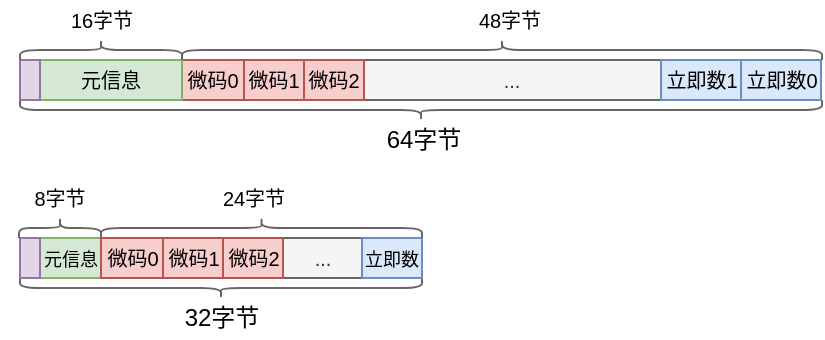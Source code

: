 <mxfile>
    <diagram id="mO9nOg4nS-g-RHbFiSy1" name="第 1 页">
        <mxGraphModel dx="608" dy="404" grid="1" gridSize="10" guides="1" tooltips="1" connect="1" arrows="1" fold="1" page="1" pageScale="1" pageWidth="827" pageHeight="1169" math="0" shadow="0">
            <root>
                <mxCell id="0"/>
                <mxCell id="1" parent="0"/>
                <mxCell id="2" value="" style="shape=curlyBracket;whiteSpace=wrap;html=1;rounded=1;labelPosition=left;verticalLabelPosition=middle;align=right;verticalAlign=middle;fillColor=#f5f5f5;fontColor=#333333;strokeColor=#666666;direction=north;" vertex="1" parent="1">
                    <mxGeometry x="119" y="160" width="401" height="10" as="geometry"/>
                </mxCell>
                <mxCell id="3" value="64字节" style="text;html=1;strokeColor=none;fillColor=none;align=center;verticalAlign=middle;whiteSpace=wrap;rounded=0;" vertex="1" parent="1">
                    <mxGeometry x="291" y="170" width="60" height="20" as="geometry"/>
                </mxCell>
                <mxCell id="4" value="&lt;font style=&quot;font-size: 10px;&quot; face=&quot;Helvetica&quot;&gt;微码0&lt;/font&gt;" style="rounded=0;whiteSpace=wrap;html=1;fontFamily=mono;fillColor=#f8cecc;strokeColor=#b85450;gradientColor=none;gradientDirection=west;" vertex="1" parent="1">
                    <mxGeometry x="200" y="140" width="31" height="20" as="geometry"/>
                </mxCell>
                <mxCell id="5" value="&lt;font face=&quot;Helvetica&quot;&gt;&lt;span style=&quot;font-size: 10px;&quot;&gt;微码1&lt;/span&gt;&lt;/font&gt;" style="rounded=0;whiteSpace=wrap;html=1;fontFamily=mono;fillColor=#f8cecc;strokeColor=#b85450;gradientColor=none;gradientDirection=west;" vertex="1" parent="1">
                    <mxGeometry x="231" y="140" width="30" height="20" as="geometry"/>
                </mxCell>
                <mxCell id="7" value="&lt;font face=&quot;Helvetica&quot;&gt;&lt;span style=&quot;font-size: 10px;&quot;&gt;...&lt;/span&gt;&lt;/font&gt;" style="rounded=0;whiteSpace=wrap;html=1;fontFamily=mono;fillColor=#f5f5f5;strokeColor=#666666;gradientDirection=west;fontColor=#333333;" vertex="1" parent="1">
                    <mxGeometry x="290" y="140" width="150" height="20" as="geometry"/>
                </mxCell>
                <mxCell id="8" value="&lt;font style=&quot;font-size: 10px;&quot; face=&quot;Helvetica&quot;&gt;立即数1&lt;/font&gt;" style="rounded=0;whiteSpace=wrap;html=1;fontFamily=mono;fillColor=#dae8fc;strokeColor=#6c8ebf;gradientDirection=west;" vertex="1" parent="1">
                    <mxGeometry x="439.5" y="140" width="40" height="20" as="geometry"/>
                </mxCell>
                <mxCell id="9" value="&lt;font style=&quot;font-size: 10px;&quot; face=&quot;Helvetica&quot;&gt;立即数0&lt;/font&gt;" style="rounded=0;whiteSpace=wrap;html=1;fontFamily=mono;fillColor=#dae8fc;strokeColor=#6c8ebf;gradientDirection=west;" vertex="1" parent="1">
                    <mxGeometry x="479.5" y="140" width="40" height="20" as="geometry"/>
                </mxCell>
                <mxCell id="10" value="&lt;font face=&quot;Helvetica&quot;&gt;&lt;span style=&quot;font-size: 10px;&quot;&gt;元信息&lt;/span&gt;&lt;/font&gt;" style="rounded=0;whiteSpace=wrap;html=1;fontFamily=mono;fillColor=#d5e8d4;strokeColor=#82b366;gradientDirection=west;" vertex="1" parent="1">
                    <mxGeometry x="129" y="140" width="71" height="20" as="geometry"/>
                </mxCell>
                <mxCell id="11" value="" style="rounded=0;whiteSpace=wrap;html=1;fontFamily=mono;fillColor=#e1d5e7;strokeColor=#9673a6;gradientDirection=west;" vertex="1" parent="1">
                    <mxGeometry x="119" y="140" width="10" height="20" as="geometry"/>
                </mxCell>
                <mxCell id="12" value="" style="shape=curlyBracket;whiteSpace=wrap;html=1;rounded=1;labelPosition=left;verticalLabelPosition=middle;align=right;verticalAlign=middle;fillColor=#f5f5f5;fontColor=#333333;strokeColor=#666666;direction=north;" vertex="1" parent="1">
                    <mxGeometry x="119" y="249" width="201" height="10" as="geometry"/>
                </mxCell>
                <mxCell id="20" value="&lt;font style=&quot;font-size: 9px;&quot; face=&quot;Helvetica&quot;&gt;元信息&lt;/font&gt;" style="rounded=0;whiteSpace=wrap;html=1;fontFamily=mono;fillColor=#d5e8d4;strokeColor=#82b366;gradientDirection=west;" vertex="1" parent="1">
                    <mxGeometry x="129" y="229" width="31" height="20" as="geometry"/>
                </mxCell>
                <mxCell id="21" value="" style="rounded=0;whiteSpace=wrap;html=1;fontFamily=mono;fillColor=#e1d5e7;strokeColor=#9673a6;gradientDirection=west;" vertex="1" parent="1">
                    <mxGeometry x="119" y="229" width="10" height="20" as="geometry"/>
                </mxCell>
                <mxCell id="22" value="" style="shape=curlyBracket;whiteSpace=wrap;html=1;rounded=1;labelPosition=left;verticalLabelPosition=middle;align=right;verticalAlign=middle;fillColor=#f5f5f5;fontColor=#333333;strokeColor=#666666;direction=south;" vertex="1" parent="1">
                    <mxGeometry x="200" y="130" width="320" height="10" as="geometry"/>
                </mxCell>
                <mxCell id="23" value="" style="shape=curlyBracket;whiteSpace=wrap;html=1;rounded=1;labelPosition=left;verticalLabelPosition=middle;align=right;verticalAlign=middle;fillColor=#f5f5f5;fontColor=#333333;strokeColor=#666666;direction=south;" vertex="1" parent="1">
                    <mxGeometry x="119" y="130" width="81" height="10" as="geometry"/>
                </mxCell>
                <mxCell id="24" value="&lt;font style=&quot;font-size: 10px;&quot;&gt;16字节&lt;/font&gt;" style="text;html=1;strokeColor=none;fillColor=none;align=center;verticalAlign=middle;whiteSpace=wrap;rounded=0;" vertex="1" parent="1">
                    <mxGeometry x="130" y="110" width="60" height="20" as="geometry"/>
                </mxCell>
                <mxCell id="25" value="&lt;font style=&quot;font-size: 10px;&quot;&gt;48字节&lt;/font&gt;" style="text;html=1;strokeColor=none;fillColor=none;align=center;verticalAlign=middle;whiteSpace=wrap;rounded=0;" vertex="1" parent="1">
                    <mxGeometry x="334" y="110" width="60" height="20" as="geometry"/>
                </mxCell>
                <mxCell id="26" value="&lt;font face=&quot;Helvetica&quot;&gt;&lt;span style=&quot;font-size: 10px;&quot;&gt;微码2&lt;/span&gt;&lt;/font&gt;" style="rounded=0;whiteSpace=wrap;html=1;fontFamily=mono;fillColor=#f8cecc;strokeColor=#b85450;gradientColor=none;gradientDirection=west;" vertex="1" parent="1">
                    <mxGeometry x="261" y="140" width="30" height="20" as="geometry"/>
                </mxCell>
                <mxCell id="27" value="&lt;font style=&quot;font-size: 10px;&quot; face=&quot;Helvetica&quot;&gt;微码0&lt;/font&gt;" style="rounded=0;whiteSpace=wrap;html=1;fontFamily=mono;fillColor=#f8cecc;strokeColor=#b85450;gradientColor=none;gradientDirection=west;" vertex="1" parent="1">
                    <mxGeometry x="159.5" y="229" width="31" height="20" as="geometry"/>
                </mxCell>
                <mxCell id="28" value="&lt;font face=&quot;Helvetica&quot;&gt;&lt;span style=&quot;font-size: 10px;&quot;&gt;微码1&lt;/span&gt;&lt;/font&gt;" style="rounded=0;whiteSpace=wrap;html=1;fontFamily=mono;fillColor=#f8cecc;strokeColor=#b85450;gradientColor=none;gradientDirection=west;" vertex="1" parent="1">
                    <mxGeometry x="190.5" y="229" width="30" height="20" as="geometry"/>
                </mxCell>
                <mxCell id="29" value="&lt;font face=&quot;Helvetica&quot;&gt;&lt;span style=&quot;font-size: 10px;&quot;&gt;...&lt;/span&gt;&lt;/font&gt;" style="rounded=0;whiteSpace=wrap;html=1;fontFamily=mono;fillColor=#f5f5f5;strokeColor=#666666;gradientDirection=west;fontColor=#333333;" vertex="1" parent="1">
                    <mxGeometry x="249.5" y="229" width="40.5" height="20" as="geometry"/>
                </mxCell>
                <mxCell id="30" value="&lt;font style=&quot;font-size: 9px;&quot; face=&quot;Helvetica&quot;&gt;立即数&lt;/font&gt;" style="rounded=0;whiteSpace=wrap;html=1;fontFamily=mono;fillColor=#dae8fc;strokeColor=#6c8ebf;gradientDirection=west;" vertex="1" parent="1">
                    <mxGeometry x="290" y="229" width="30" height="20" as="geometry"/>
                </mxCell>
                <mxCell id="32" value="" style="shape=curlyBracket;whiteSpace=wrap;html=1;rounded=1;labelPosition=left;verticalLabelPosition=middle;align=right;verticalAlign=middle;fillColor=#f5f5f5;fontColor=#333333;strokeColor=#666666;direction=south;" vertex="1" parent="1">
                    <mxGeometry x="159.5" y="219" width="160.5" height="10" as="geometry"/>
                </mxCell>
                <mxCell id="33" value="&lt;font face=&quot;Helvetica&quot;&gt;&lt;span style=&quot;font-size: 10px;&quot;&gt;微码2&lt;/span&gt;&lt;/font&gt;" style="rounded=0;whiteSpace=wrap;html=1;fontFamily=mono;fillColor=#f8cecc;strokeColor=#b85450;gradientColor=none;gradientDirection=west;" vertex="1" parent="1">
                    <mxGeometry x="220.5" y="229" width="30" height="20" as="geometry"/>
                </mxCell>
                <mxCell id="34" value="32字节" style="text;html=1;strokeColor=none;fillColor=none;align=center;verticalAlign=middle;whiteSpace=wrap;rounded=0;" vertex="1" parent="1">
                    <mxGeometry x="189.5" y="259" width="60" height="20" as="geometry"/>
                </mxCell>
                <mxCell id="35" value="" style="shape=curlyBracket;whiteSpace=wrap;html=1;rounded=1;labelPosition=left;verticalLabelPosition=middle;align=right;verticalAlign=middle;fillColor=#f5f5f5;fontColor=#333333;strokeColor=#666666;direction=south;" vertex="1" parent="1">
                    <mxGeometry x="118.5" y="219" width="41" height="10" as="geometry"/>
                </mxCell>
                <mxCell id="36" value="&lt;font style=&quot;font-size: 10px;&quot;&gt;8字节&lt;/font&gt;" style="text;html=1;strokeColor=none;fillColor=none;align=center;verticalAlign=middle;whiteSpace=wrap;rounded=0;" vertex="1" parent="1">
                    <mxGeometry x="109" y="199" width="60" height="20" as="geometry"/>
                </mxCell>
                <mxCell id="37" value="&lt;font style=&quot;font-size: 10px;&quot;&gt;24字节&lt;/font&gt;" style="text;html=1;strokeColor=none;fillColor=none;align=center;verticalAlign=middle;whiteSpace=wrap;rounded=0;" vertex="1" parent="1">
                    <mxGeometry x="205.5" y="199" width="60" height="20" as="geometry"/>
                </mxCell>
            </root>
        </mxGraphModel>
    </diagram>
</mxfile>